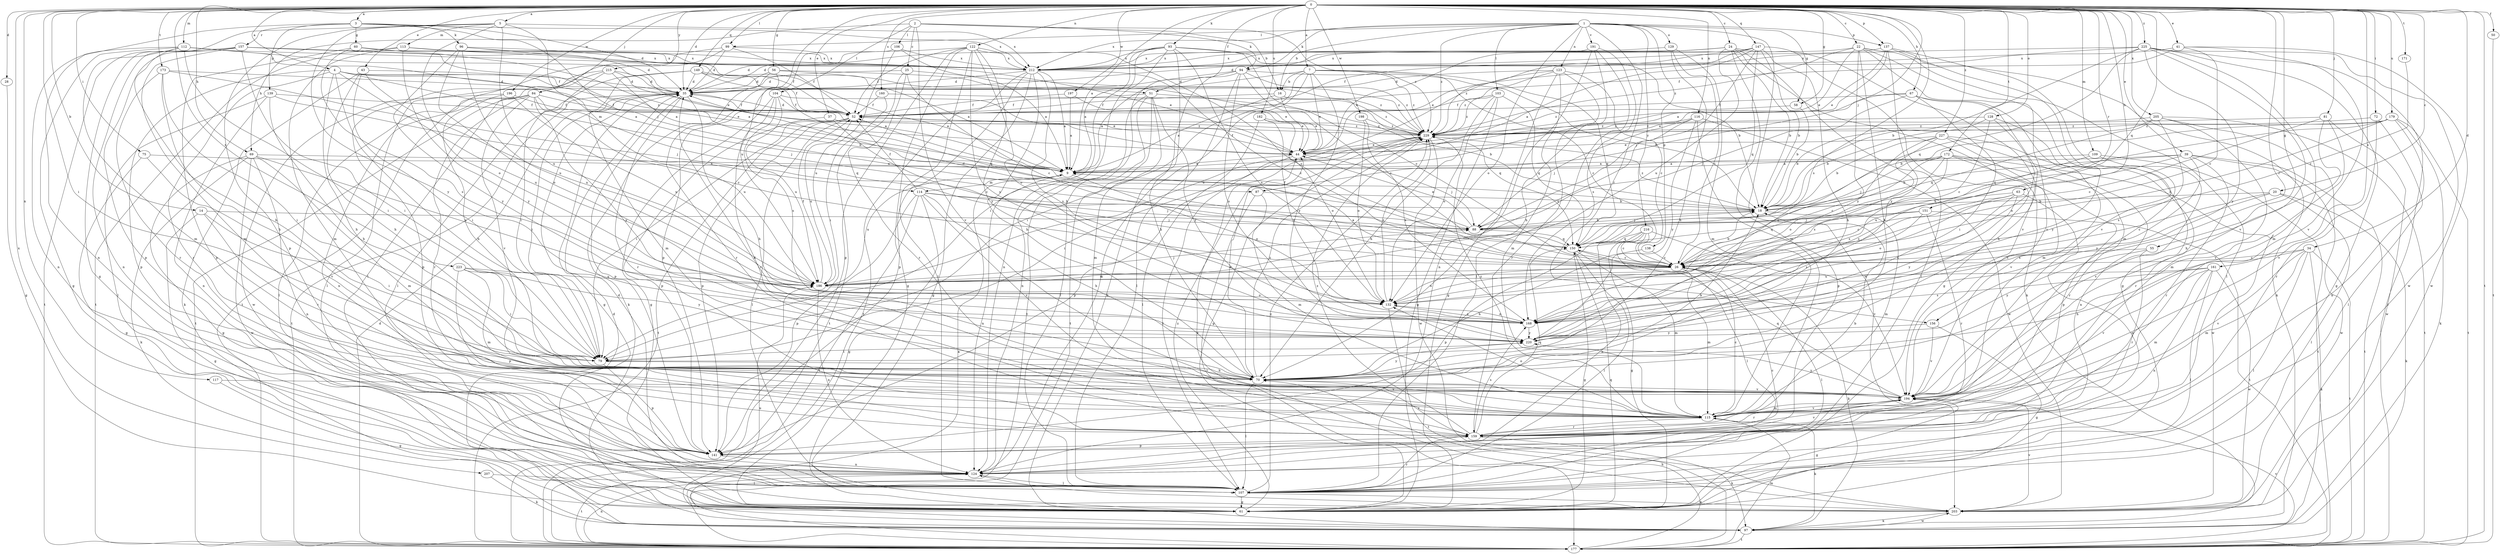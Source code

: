 strict digraph  {
0;
1;
2;
3;
4;
5;
7;
9;
14;
16;
18;
20;
22;
24;
25;
26;
28;
34;
35;
37;
39;
41;
43;
44;
50;
51;
52;
55;
56;
58;
60;
61;
63;
67;
69;
70;
72;
75;
79;
81;
84;
87;
88;
93;
94;
96;
97;
99;
103;
104;
106;
107;
109;
112;
113;
114;
115;
116;
117;
122;
123;
124;
128;
129;
132;
137;
138;
139;
141;
147;
149;
150;
151;
156;
157;
159;
160;
161;
168;
171;
172;
173;
177;
179;
182;
186;
191;
194;
196;
197;
198;
203;
205;
207;
212;
215;
216;
220;
223;
225;
227;
229;
0 -> 3  [label=a];
0 -> 4  [label=a];
0 -> 5  [label=a];
0 -> 7  [label=a];
0 -> 9  [label=a];
0 -> 14  [label=b];
0 -> 20  [label=c];
0 -> 22  [label=c];
0 -> 24  [label=c];
0 -> 28  [label=d];
0 -> 34  [label=d];
0 -> 35  [label=d];
0 -> 37  [label=e];
0 -> 39  [label=e];
0 -> 41  [label=e];
0 -> 43  [label=e];
0 -> 50  [label=f];
0 -> 51  [label=f];
0 -> 55  [label=g];
0 -> 56  [label=g];
0 -> 58  [label=g];
0 -> 63  [label=h];
0 -> 67  [label=h];
0 -> 69  [label=h];
0 -> 72  [label=i];
0 -> 75  [label=i];
0 -> 79  [label=i];
0 -> 81  [label=j];
0 -> 84  [label=j];
0 -> 87  [label=j];
0 -> 93  [label=k];
0 -> 99  [label=l];
0 -> 109  [label=m];
0 -> 112  [label=m];
0 -> 116  [label=n];
0 -> 117  [label=n];
0 -> 122  [label=n];
0 -> 128  [label=o];
0 -> 137  [label=p];
0 -> 147  [label=q];
0 -> 149  [label=q];
0 -> 150  [label=q];
0 -> 151  [label=r];
0 -> 156  [label=r];
0 -> 160  [label=s];
0 -> 161  [label=s];
0 -> 168  [label=s];
0 -> 171  [label=t];
0 -> 172  [label=t];
0 -> 173  [label=t];
0 -> 177  [label=t];
0 -> 179  [label=u];
0 -> 182  [label=u];
0 -> 186  [label=u];
0 -> 196  [label=w];
0 -> 197  [label=w];
0 -> 198  [label=w];
0 -> 205  [label=x];
0 -> 207  [label=x];
0 -> 215  [label=y];
0 -> 223  [label=z];
0 -> 225  [label=z];
0 -> 227  [label=z];
1 -> 16  [label=b];
1 -> 58  [label=g];
1 -> 94  [label=k];
1 -> 99  [label=l];
1 -> 103  [label=l];
1 -> 123  [label=n];
1 -> 129  [label=o];
1 -> 132  [label=o];
1 -> 137  [label=p];
1 -> 138  [label=p];
1 -> 156  [label=r];
1 -> 191  [label=v];
1 -> 203  [label=w];
1 -> 212  [label=x];
1 -> 216  [label=y];
1 -> 229  [label=z];
2 -> 16  [label=b];
2 -> 25  [label=c];
2 -> 69  [label=h];
2 -> 94  [label=k];
2 -> 104  [label=l];
2 -> 106  [label=l];
2 -> 194  [label=v];
2 -> 229  [label=z];
3 -> 35  [label=d];
3 -> 60  [label=g];
3 -> 87  [label=j];
3 -> 96  [label=k];
3 -> 124  [label=n];
3 -> 139  [label=p];
3 -> 157  [label=r];
3 -> 212  [label=x];
4 -> 44  [label=e];
4 -> 51  [label=f];
4 -> 70  [label=h];
4 -> 79  [label=i];
4 -> 88  [label=j];
4 -> 141  [label=p];
4 -> 159  [label=r];
4 -> 186  [label=u];
4 -> 229  [label=z];
5 -> 61  [label=g];
5 -> 113  [label=m];
5 -> 114  [label=m];
5 -> 132  [label=o];
5 -> 141  [label=p];
5 -> 186  [label=u];
5 -> 212  [label=x];
5 -> 220  [label=y];
7 -> 9  [label=a];
7 -> 16  [label=b];
7 -> 26  [label=c];
7 -> 44  [label=e];
7 -> 79  [label=i];
7 -> 124  [label=n];
7 -> 150  [label=q];
7 -> 220  [label=y];
7 -> 229  [label=z];
9 -> 114  [label=m];
9 -> 124  [label=n];
9 -> 132  [label=o];
9 -> 186  [label=u];
14 -> 61  [label=g];
14 -> 79  [label=i];
14 -> 88  [label=j];
14 -> 194  [label=v];
16 -> 9  [label=a];
16 -> 44  [label=e];
16 -> 52  [label=f];
16 -> 150  [label=q];
18 -> 88  [label=j];
18 -> 115  [label=m];
18 -> 229  [label=z];
20 -> 18  [label=b];
20 -> 26  [label=c];
20 -> 97  [label=k];
20 -> 107  [label=l];
20 -> 168  [label=s];
22 -> 44  [label=e];
22 -> 61  [label=g];
22 -> 70  [label=h];
22 -> 97  [label=k];
22 -> 107  [label=l];
22 -> 194  [label=v];
22 -> 212  [label=x];
22 -> 220  [label=y];
22 -> 229  [label=z];
24 -> 18  [label=b];
24 -> 35  [label=d];
24 -> 44  [label=e];
24 -> 97  [label=k];
24 -> 107  [label=l];
24 -> 115  [label=m];
24 -> 186  [label=u];
24 -> 194  [label=v];
24 -> 212  [label=x];
25 -> 26  [label=c];
25 -> 35  [label=d];
25 -> 79  [label=i];
25 -> 159  [label=r];
25 -> 229  [label=z];
26 -> 9  [label=a];
26 -> 18  [label=b];
26 -> 97  [label=k];
26 -> 107  [label=l];
26 -> 115  [label=m];
26 -> 132  [label=o];
26 -> 186  [label=u];
28 -> 61  [label=g];
34 -> 26  [label=c];
34 -> 70  [label=h];
34 -> 97  [label=k];
34 -> 107  [label=l];
34 -> 115  [label=m];
34 -> 177  [label=t];
34 -> 194  [label=v];
35 -> 52  [label=f];
35 -> 61  [label=g];
35 -> 70  [label=h];
35 -> 79  [label=i];
35 -> 141  [label=p];
35 -> 159  [label=r];
35 -> 177  [label=t];
37 -> 26  [label=c];
37 -> 141  [label=p];
37 -> 229  [label=z];
39 -> 9  [label=a];
39 -> 18  [label=b];
39 -> 159  [label=r];
39 -> 177  [label=t];
39 -> 186  [label=u];
39 -> 203  [label=w];
39 -> 220  [label=y];
41 -> 26  [label=c];
41 -> 52  [label=f];
41 -> 194  [label=v];
41 -> 203  [label=w];
41 -> 212  [label=x];
43 -> 35  [label=d];
43 -> 70  [label=h];
43 -> 79  [label=i];
43 -> 97  [label=k];
43 -> 186  [label=u];
44 -> 9  [label=a];
44 -> 52  [label=f];
44 -> 88  [label=j];
44 -> 107  [label=l];
50 -> 177  [label=t];
51 -> 18  [label=b];
51 -> 52  [label=f];
51 -> 107  [label=l];
51 -> 115  [label=m];
51 -> 124  [label=n];
51 -> 177  [label=t];
51 -> 220  [label=y];
52 -> 35  [label=d];
52 -> 79  [label=i];
52 -> 107  [label=l];
52 -> 141  [label=p];
52 -> 177  [label=t];
52 -> 186  [label=u];
52 -> 229  [label=z];
55 -> 26  [label=c];
55 -> 159  [label=r];
55 -> 220  [label=y];
56 -> 35  [label=d];
56 -> 44  [label=e];
56 -> 97  [label=k];
56 -> 159  [label=r];
56 -> 229  [label=z];
58 -> 18  [label=b];
58 -> 229  [label=z];
60 -> 9  [label=a];
60 -> 141  [label=p];
60 -> 168  [label=s];
60 -> 212  [label=x];
61 -> 150  [label=q];
61 -> 229  [label=z];
63 -> 18  [label=b];
63 -> 26  [label=c];
63 -> 124  [label=n];
63 -> 132  [label=o];
63 -> 168  [label=s];
63 -> 220  [label=y];
67 -> 44  [label=e];
67 -> 52  [label=f];
67 -> 70  [label=h];
67 -> 79  [label=i];
67 -> 88  [label=j];
67 -> 115  [label=m];
69 -> 9  [label=a];
69 -> 61  [label=g];
69 -> 97  [label=k];
69 -> 115  [label=m];
69 -> 124  [label=n];
69 -> 186  [label=u];
69 -> 203  [label=w];
70 -> 18  [label=b];
70 -> 44  [label=e];
70 -> 107  [label=l];
70 -> 159  [label=r];
70 -> 194  [label=v];
70 -> 220  [label=y];
70 -> 229  [label=z];
72 -> 107  [label=l];
72 -> 194  [label=v];
72 -> 229  [label=z];
75 -> 9  [label=a];
75 -> 61  [label=g];
75 -> 194  [label=v];
79 -> 70  [label=h];
79 -> 141  [label=p];
81 -> 26  [label=c];
81 -> 70  [label=h];
81 -> 194  [label=v];
81 -> 203  [label=w];
81 -> 229  [label=z];
84 -> 52  [label=f];
84 -> 107  [label=l];
84 -> 124  [label=n];
84 -> 150  [label=q];
84 -> 159  [label=r];
84 -> 177  [label=t];
84 -> 186  [label=u];
84 -> 194  [label=v];
84 -> 220  [label=y];
87 -> 18  [label=b];
87 -> 115  [label=m];
87 -> 177  [label=t];
88 -> 18  [label=b];
88 -> 35  [label=d];
88 -> 44  [label=e];
88 -> 150  [label=q];
93 -> 9  [label=a];
93 -> 18  [label=b];
93 -> 26  [label=c];
93 -> 35  [label=d];
93 -> 79  [label=i];
93 -> 97  [label=k];
93 -> 124  [label=n];
93 -> 132  [label=o];
93 -> 212  [label=x];
94 -> 18  [label=b];
94 -> 26  [label=c];
94 -> 35  [label=d];
94 -> 70  [label=h];
94 -> 107  [label=l];
94 -> 168  [label=s];
94 -> 177  [label=t];
94 -> 229  [label=z];
96 -> 9  [label=a];
96 -> 52  [label=f];
96 -> 132  [label=o];
96 -> 186  [label=u];
96 -> 212  [label=x];
96 -> 220  [label=y];
97 -> 9  [label=a];
97 -> 35  [label=d];
97 -> 177  [label=t];
97 -> 186  [label=u];
97 -> 203  [label=w];
99 -> 35  [label=d];
99 -> 52  [label=f];
99 -> 107  [label=l];
99 -> 177  [label=t];
99 -> 212  [label=x];
103 -> 52  [label=f];
103 -> 61  [label=g];
103 -> 70  [label=h];
103 -> 132  [label=o];
103 -> 150  [label=q];
103 -> 229  [label=z];
104 -> 44  [label=e];
104 -> 52  [label=f];
104 -> 61  [label=g];
104 -> 159  [label=r];
104 -> 168  [label=s];
104 -> 186  [label=u];
106 -> 9  [label=a];
106 -> 141  [label=p];
106 -> 186  [label=u];
106 -> 212  [label=x];
107 -> 35  [label=d];
107 -> 61  [label=g];
107 -> 159  [label=r];
107 -> 203  [label=w];
107 -> 229  [label=z];
109 -> 9  [label=a];
109 -> 168  [label=s];
109 -> 177  [label=t];
109 -> 194  [label=v];
112 -> 9  [label=a];
112 -> 44  [label=e];
112 -> 61  [label=g];
112 -> 70  [label=h];
112 -> 79  [label=i];
112 -> 115  [label=m];
112 -> 124  [label=n];
112 -> 212  [label=x];
113 -> 44  [label=e];
113 -> 115  [label=m];
113 -> 177  [label=t];
113 -> 212  [label=x];
113 -> 220  [label=y];
114 -> 18  [label=b];
114 -> 52  [label=f];
114 -> 61  [label=g];
114 -> 70  [label=h];
114 -> 88  [label=j];
114 -> 141  [label=p];
114 -> 177  [label=t];
114 -> 194  [label=v];
115 -> 26  [label=c];
115 -> 35  [label=d];
115 -> 97  [label=k];
115 -> 132  [label=o];
115 -> 159  [label=r];
115 -> 194  [label=v];
115 -> 229  [label=z];
116 -> 88  [label=j];
116 -> 141  [label=p];
116 -> 186  [label=u];
116 -> 203  [label=w];
116 -> 220  [label=y];
116 -> 229  [label=z];
117 -> 61  [label=g];
117 -> 194  [label=v];
122 -> 26  [label=c];
122 -> 35  [label=d];
122 -> 52  [label=f];
122 -> 61  [label=g];
122 -> 107  [label=l];
122 -> 132  [label=o];
122 -> 141  [label=p];
122 -> 168  [label=s];
122 -> 212  [label=x];
122 -> 220  [label=y];
123 -> 26  [label=c];
123 -> 35  [label=d];
123 -> 61  [label=g];
123 -> 115  [label=m];
123 -> 159  [label=r];
123 -> 186  [label=u];
123 -> 229  [label=z];
124 -> 26  [label=c];
124 -> 107  [label=l];
124 -> 177  [label=t];
128 -> 18  [label=b];
128 -> 26  [label=c];
128 -> 132  [label=o];
128 -> 220  [label=y];
128 -> 229  [label=z];
129 -> 26  [label=c];
129 -> 70  [label=h];
129 -> 115  [label=m];
129 -> 212  [label=x];
132 -> 168  [label=s];
132 -> 177  [label=t];
132 -> 229  [label=z];
137 -> 9  [label=a];
137 -> 44  [label=e];
137 -> 115  [label=m];
137 -> 194  [label=v];
137 -> 212  [label=x];
137 -> 220  [label=y];
138 -> 26  [label=c];
138 -> 70  [label=h];
139 -> 26  [label=c];
139 -> 52  [label=f];
139 -> 70  [label=h];
139 -> 107  [label=l];
139 -> 124  [label=n];
141 -> 124  [label=n];
147 -> 9  [label=a];
147 -> 18  [label=b];
147 -> 44  [label=e];
147 -> 61  [label=g];
147 -> 70  [label=h];
147 -> 88  [label=j];
147 -> 150  [label=q];
147 -> 212  [label=x];
147 -> 229  [label=z];
149 -> 9  [label=a];
149 -> 35  [label=d];
149 -> 52  [label=f];
149 -> 107  [label=l];
149 -> 115  [label=m];
149 -> 150  [label=q];
150 -> 26  [label=c];
150 -> 52  [label=f];
150 -> 61  [label=g];
150 -> 107  [label=l];
150 -> 115  [label=m];
151 -> 88  [label=j];
151 -> 150  [label=q];
151 -> 159  [label=r];
151 -> 168  [label=s];
151 -> 177  [label=t];
156 -> 61  [label=g];
156 -> 194  [label=v];
156 -> 220  [label=y];
157 -> 9  [label=a];
157 -> 35  [label=d];
157 -> 79  [label=i];
157 -> 115  [label=m];
157 -> 124  [label=n];
157 -> 141  [label=p];
157 -> 177  [label=t];
157 -> 212  [label=x];
159 -> 18  [label=b];
159 -> 97  [label=k];
159 -> 141  [label=p];
159 -> 150  [label=q];
159 -> 168  [label=s];
159 -> 194  [label=v];
159 -> 229  [label=z];
160 -> 52  [label=f];
160 -> 177  [label=t];
160 -> 229  [label=z];
161 -> 107  [label=l];
161 -> 115  [label=m];
161 -> 124  [label=n];
161 -> 168  [label=s];
161 -> 186  [label=u];
161 -> 194  [label=v];
161 -> 203  [label=w];
168 -> 132  [label=o];
168 -> 220  [label=y];
171 -> 26  [label=c];
172 -> 9  [label=a];
172 -> 26  [label=c];
172 -> 88  [label=j];
172 -> 132  [label=o];
172 -> 141  [label=p];
172 -> 159  [label=r];
172 -> 168  [label=s];
172 -> 203  [label=w];
173 -> 35  [label=d];
173 -> 70  [label=h];
173 -> 79  [label=i];
173 -> 88  [label=j];
173 -> 159  [label=r];
177 -> 35  [label=d];
177 -> 70  [label=h];
177 -> 115  [label=m];
177 -> 124  [label=n];
177 -> 194  [label=v];
179 -> 18  [label=b];
179 -> 26  [label=c];
179 -> 97  [label=k];
179 -> 124  [label=n];
179 -> 150  [label=q];
179 -> 177  [label=t];
179 -> 229  [label=z];
182 -> 107  [label=l];
182 -> 132  [label=o];
182 -> 168  [label=s];
182 -> 229  [label=z];
186 -> 52  [label=f];
186 -> 88  [label=j];
186 -> 124  [label=n];
186 -> 132  [label=o];
191 -> 70  [label=h];
191 -> 107  [label=l];
191 -> 124  [label=n];
191 -> 168  [label=s];
191 -> 212  [label=x];
194 -> 61  [label=g];
194 -> 115  [label=m];
194 -> 150  [label=q];
194 -> 159  [label=r];
194 -> 220  [label=y];
196 -> 52  [label=f];
196 -> 70  [label=h];
196 -> 186  [label=u];
196 -> 203  [label=w];
197 -> 9  [label=a];
197 -> 44  [label=e];
197 -> 52  [label=f];
198 -> 132  [label=o];
198 -> 168  [label=s];
198 -> 229  [label=z];
203 -> 44  [label=e];
203 -> 97  [label=k];
203 -> 124  [label=n];
203 -> 194  [label=v];
205 -> 18  [label=b];
205 -> 115  [label=m];
205 -> 150  [label=q];
205 -> 159  [label=r];
205 -> 168  [label=s];
205 -> 177  [label=t];
205 -> 229  [label=z];
207 -> 97  [label=k];
207 -> 107  [label=l];
212 -> 9  [label=a];
212 -> 26  [label=c];
212 -> 35  [label=d];
212 -> 61  [label=g];
212 -> 70  [label=h];
212 -> 141  [label=p];
212 -> 168  [label=s];
212 -> 177  [label=t];
215 -> 9  [label=a];
215 -> 18  [label=b];
215 -> 35  [label=d];
215 -> 79  [label=i];
215 -> 107  [label=l];
215 -> 141  [label=p];
216 -> 26  [label=c];
216 -> 61  [label=g];
216 -> 107  [label=l];
216 -> 124  [label=n];
216 -> 141  [label=p];
216 -> 150  [label=q];
216 -> 194  [label=v];
220 -> 79  [label=i];
223 -> 79  [label=i];
223 -> 115  [label=m];
223 -> 141  [label=p];
223 -> 186  [label=u];
223 -> 220  [label=y];
225 -> 18  [label=b];
225 -> 52  [label=f];
225 -> 61  [label=g];
225 -> 115  [label=m];
225 -> 150  [label=q];
225 -> 177  [label=t];
225 -> 194  [label=v];
225 -> 203  [label=w];
225 -> 212  [label=x];
225 -> 220  [label=y];
227 -> 18  [label=b];
227 -> 44  [label=e];
227 -> 124  [label=n];
227 -> 132  [label=o];
227 -> 159  [label=r];
227 -> 168  [label=s];
227 -> 194  [label=v];
229 -> 44  [label=e];
229 -> 61  [label=g];
229 -> 79  [label=i];
229 -> 141  [label=p];
229 -> 203  [label=w];
}

